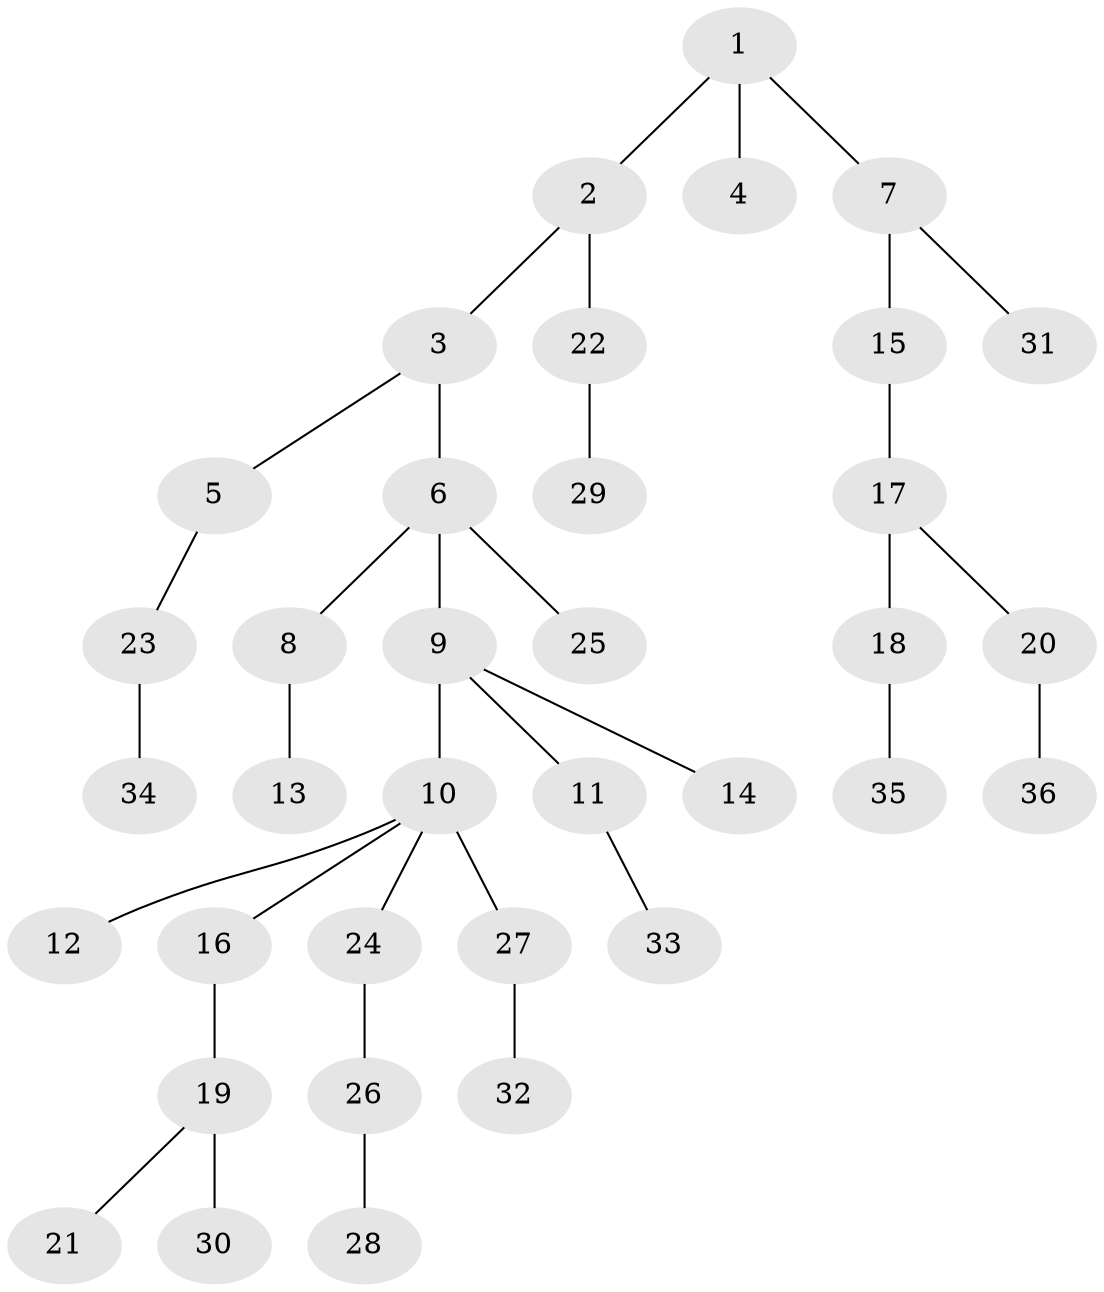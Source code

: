 // original degree distribution, {5: 0.058823529411764705, 4: 0.06722689075630252, 2: 0.17647058823529413, 3: 0.14285714285714285, 6: 0.01680672268907563, 1: 0.5378151260504201}
// Generated by graph-tools (version 1.1) at 2025/51/03/04/25 22:51:45]
// undirected, 36 vertices, 35 edges
graph export_dot {
  node [color=gray90,style=filled];
  1;
  2;
  3;
  4;
  5;
  6;
  7;
  8;
  9;
  10;
  11;
  12;
  13;
  14;
  15;
  16;
  17;
  18;
  19;
  20;
  21;
  22;
  23;
  24;
  25;
  26;
  27;
  28;
  29;
  30;
  31;
  32;
  33;
  34;
  35;
  36;
  1 -- 2 [weight=1.0];
  1 -- 4 [weight=1.0];
  1 -- 7 [weight=1.0];
  2 -- 3 [weight=1.0];
  2 -- 22 [weight=1.0];
  3 -- 5 [weight=1.0];
  3 -- 6 [weight=1.0];
  5 -- 23 [weight=1.0];
  6 -- 8 [weight=1.0];
  6 -- 9 [weight=1.0];
  6 -- 25 [weight=1.0];
  7 -- 15 [weight=1.0];
  7 -- 31 [weight=1.0];
  8 -- 13 [weight=1.0];
  9 -- 10 [weight=1.0];
  9 -- 11 [weight=1.0];
  9 -- 14 [weight=1.0];
  10 -- 12 [weight=1.0];
  10 -- 16 [weight=1.0];
  10 -- 24 [weight=1.0];
  10 -- 27 [weight=2.0];
  11 -- 33 [weight=1.0];
  15 -- 17 [weight=1.0];
  16 -- 19 [weight=2.0];
  17 -- 18 [weight=1.0];
  17 -- 20 [weight=1.0];
  18 -- 35 [weight=1.0];
  19 -- 21 [weight=1.0];
  19 -- 30 [weight=1.0];
  20 -- 36 [weight=1.0];
  22 -- 29 [weight=1.0];
  23 -- 34 [weight=1.0];
  24 -- 26 [weight=1.0];
  26 -- 28 [weight=1.0];
  27 -- 32 [weight=1.0];
}

